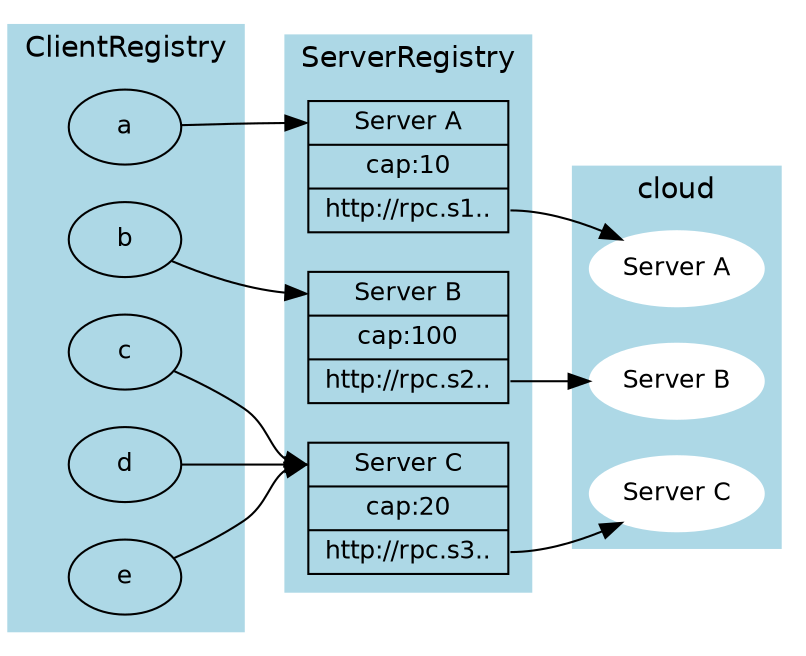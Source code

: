 digraph minimal_nonplanar_graphs {
graph [ rankdir = "LR" ]
fontname="Helvetica"
  subgraph all {
      label="Registry"

    subgraph cluster_cloud {
        label="cloud"  color=lightblue  style=filled
        node [ fontsize = "12",  color=white style=filled  fontname="Helvetica" ]

        A[label="Server A"]
        B[label="Server B"]
        C[label="Server C"]
  
    }

    subgraph cluster_registry {
        label="ServerRegistry"  color=lightblue  style=filled
        node [ fontsize = "12", shape = "record",  color=black style="" fontname="Helvetica" ]

        sa[label="<f0>Server A|cap:10|<f2>http://rpc.s1.."]
        sb[label="<f0>Server B|cap:100|<f2>http://rpc.s2.."]
        sc[label="<f0>Server C|cap:20|<f2>http://rpc.s3.."]

        sa:f2 -> A
        sb:f2 -> B
        sc:f2 -> C
  
    }


    subgraph cluster_client_registry {
        label="ClientRegistry"  color=lightblue  style=filled
        node [ fontsize = "12", style="", color=black fontname="Helvetica" ]

        ca[label="a"]
        cb[label="b"]
        cc[label="c"]
        cd[label="d"]
        ce[label="e"]

        ca:f0 -> sa:f0
        cb:f0 -> sb:f0
        cd:f0 -> sc:f0
        cc:f0 -> sc:f0
        ce:f0 -> sc:f0
  
    }


  }
}
